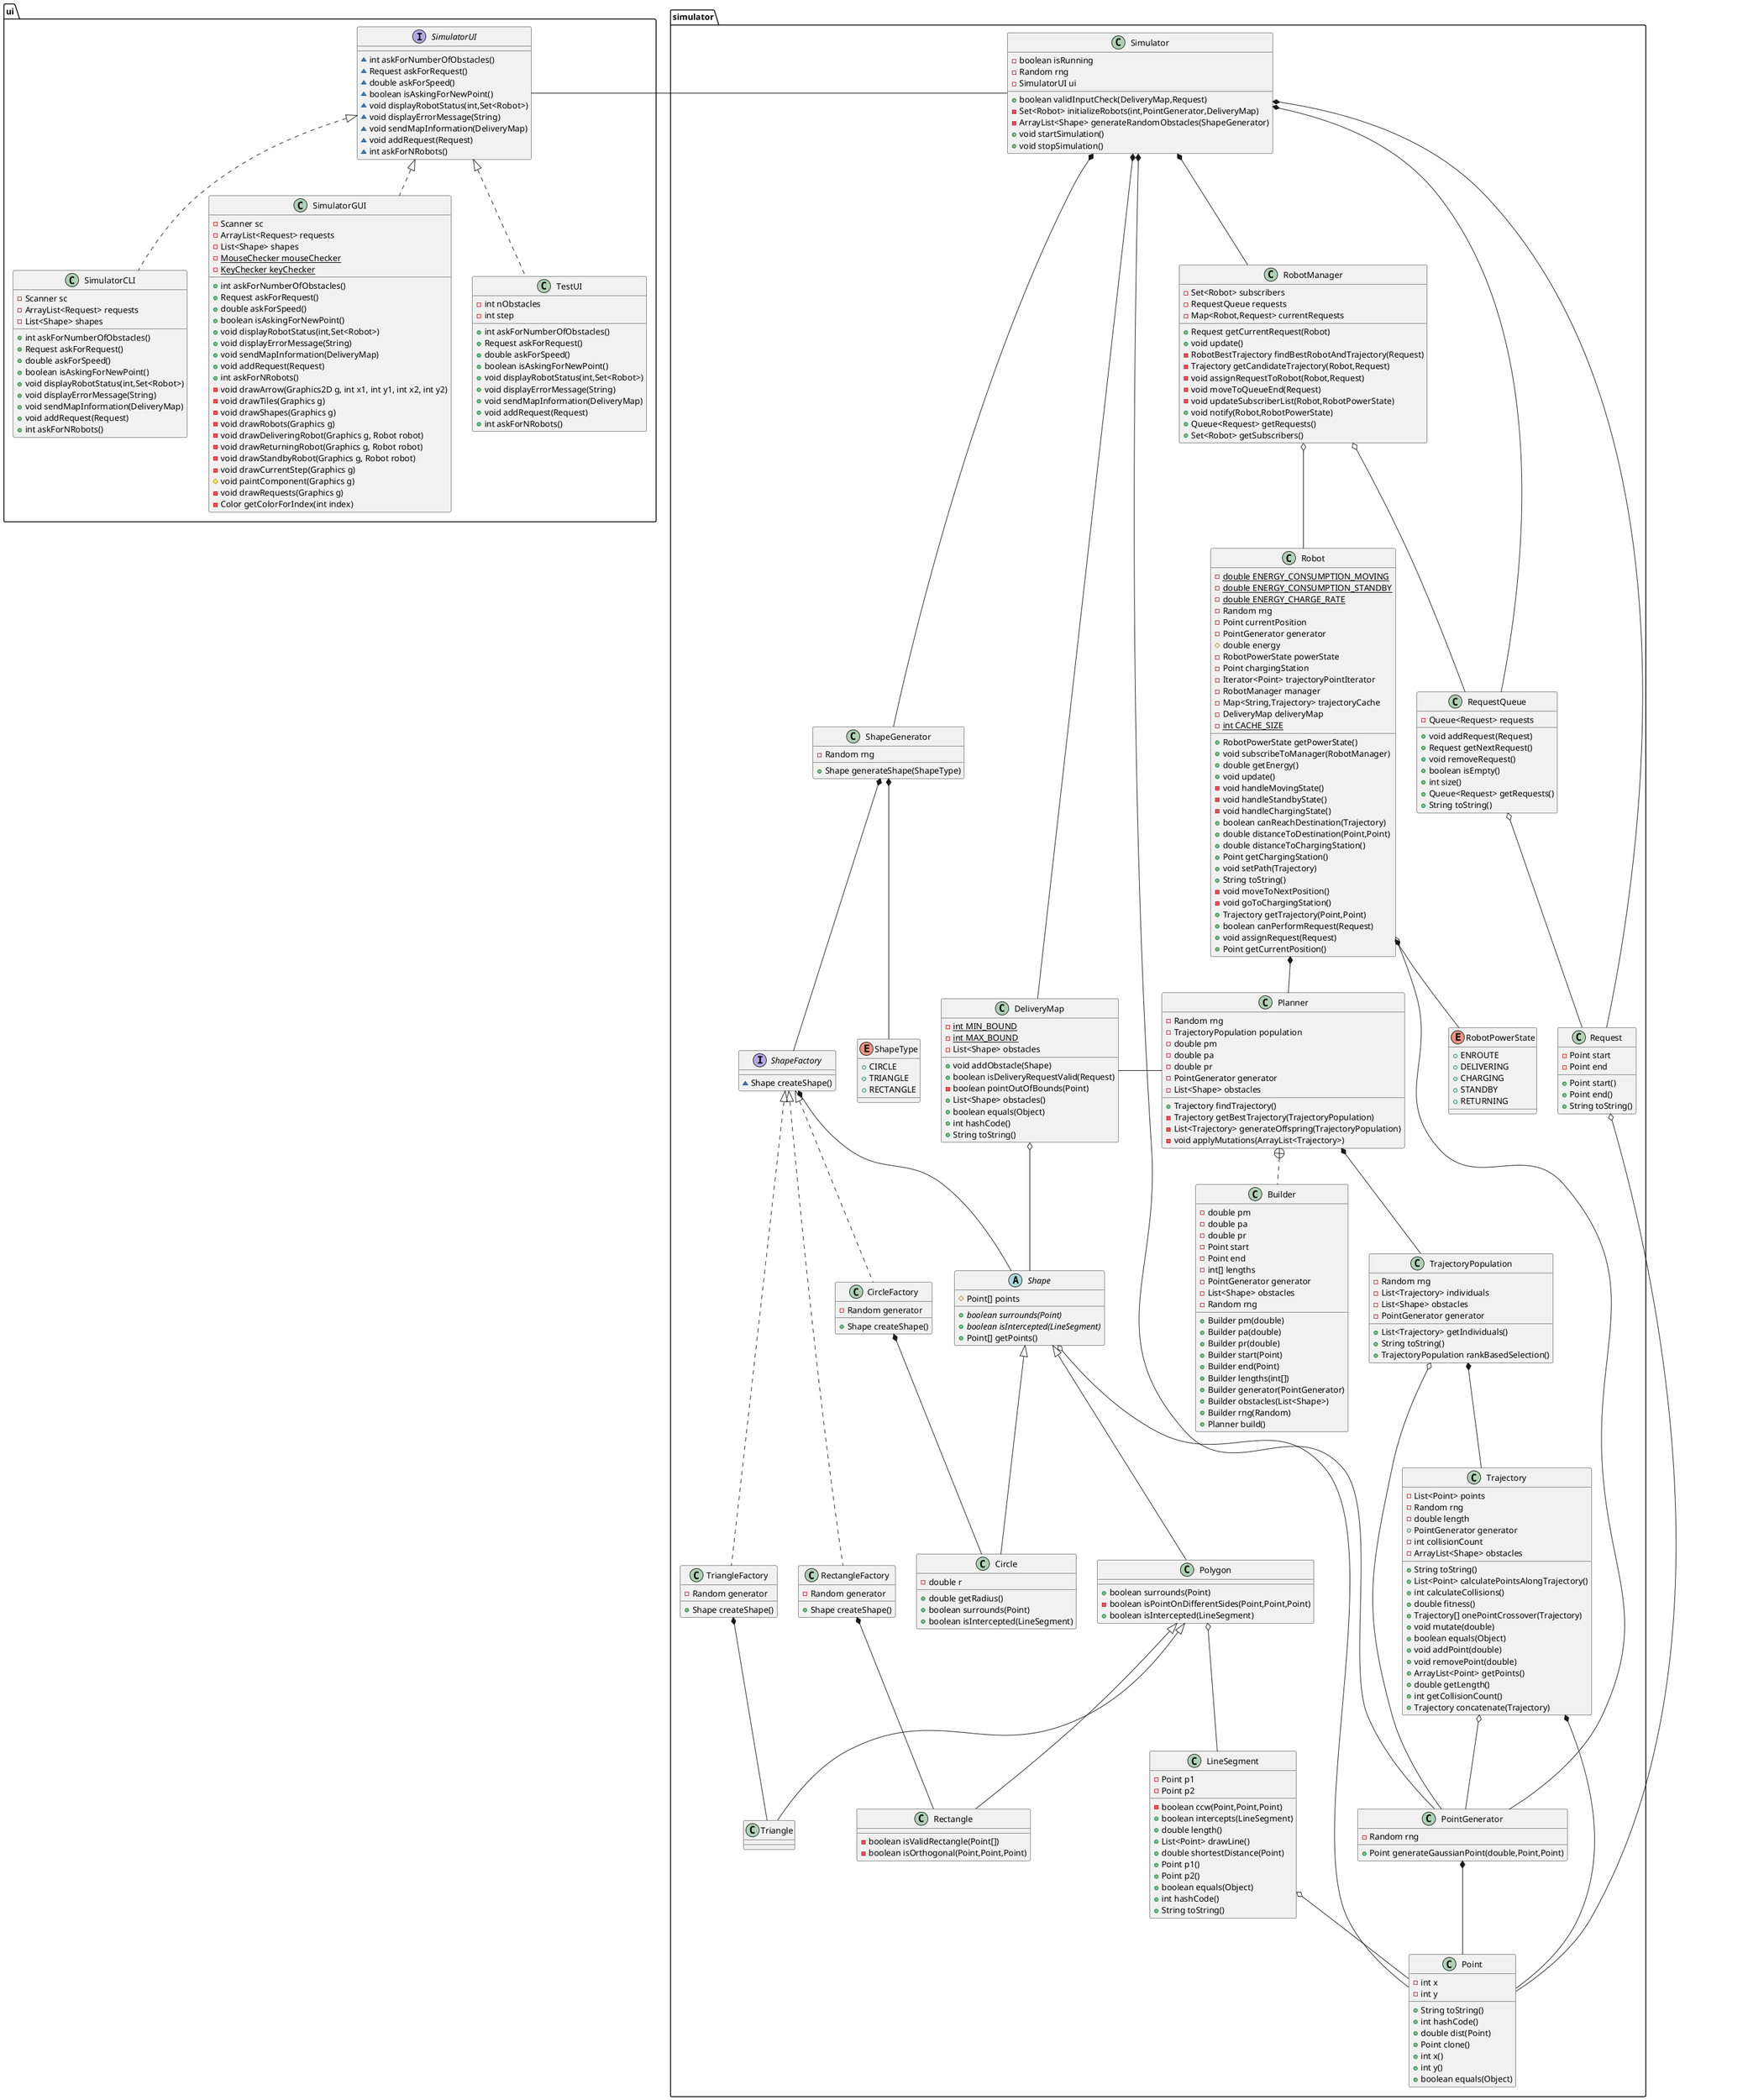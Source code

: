 @startuml


enum simulator.ShapeType {
+  CIRCLE
+  TRIANGLE
+  RECTANGLE
}
class simulator.Triangle {
}
class simulator.RequestQueue {
- Queue<Request> requests
+ void addRequest(Request)
+ Request getNextRequest()
+ void removeRequest()
+ boolean isEmpty()
+ int size()
+ Queue<Request> getRequests()
+ String toString()
}


class simulator.Polygon {
+ boolean surrounds(Point)
- boolean isPointOnDifferentSides(Point,Point,Point)
+ boolean isIntercepted(LineSegment)
}
class simulator.TriangleFactory {
- Random generator
+ Shape createShape()
}
class simulator.Planner {
- Random rng
- TrajectoryPopulation population
- double pm
- double pa
- double pr
- PointGenerator generator
- List<Shape> obstacles
+ Trajectory findTrajectory()
- Trajectory getBestTrajectory(TrajectoryPopulation)
- List<Trajectory> generateOffspring(TrajectoryPopulation)
- void applyMutations(ArrayList<Trajectory>)
}
class simulator.Builder {
- double pm
- double pa
- double pr
- Point start
- Point end
- int[] lengths
- PointGenerator generator
- List<Shape> obstacles
- Random rng
+ Builder pm(double)
+ Builder pa(double)
+ Builder pr(double)
+ Builder start(Point)
+ Builder end(Point)
+ Builder lengths(int[])
+ Builder generator(PointGenerator)
+ Builder obstacles(List<Shape>)
+ Builder rng(Random)
+ Planner build()
}
class simulator.Robot {
- {static} double ENERGY_CONSUMPTION_MOVING
- {static} double ENERGY_CONSUMPTION_STANDBY
- {static} double ENERGY_CHARGE_RATE
- Random rng
- Point currentPosition
- PointGenerator generator
# double energy
- RobotPowerState powerState
- Point chargingStation
- Iterator<Point> trajectoryPointIterator
- RobotManager manager
- Map<String,Trajectory> trajectoryCache
- DeliveryMap deliveryMap
- {static} int CACHE_SIZE
+ RobotPowerState getPowerState()
+ void subscribeToManager(RobotManager)
+ double getEnergy()
+ void update()
- void handleMovingState()
- void handleStandbyState()
- void handleChargingState()
+ boolean canReachDestination(Trajectory)
+ double distanceToDestination(Point,Point)
+ double distanceToChargingStation()
+ Point getChargingStation()
+ void setPath(Trajectory)
+ String toString()
- void moveToNextPosition()
- void goToChargingStation()
+ Trajectory getTrajectory(Point,Point)
+ boolean canPerformRequest(Request)
+ void assignRequest(Request)
+ Point getCurrentPosition()
}

class simulator.Rectangle {
- boolean isValidRectangle(Point[])
- boolean isOrthogonal(Point,Point,Point)
}
class simulator.DeliveryMap {
- {static} int MIN_BOUND
- {static} int MAX_BOUND
- List<Shape> obstacles
+ void addObstacle(Shape)
+ boolean isDeliveryRequestValid(Request)
- boolean pointOutOfBounds(Point)
+ List<Shape> obstacles()
+ boolean equals(Object)
+ int hashCode()
+ String toString()
}
class simulator.Point {
- int x
- int y
+ String toString()
+ int hashCode()
+ double dist(Point)
+ Point clone()
+ int x()
+ int y()
+ boolean equals(Object)
}

class simulator.Simulator {
- boolean isRunning
- Random rng
- SimulatorUI ui
+ boolean validInputCheck(DeliveryMap,Request)
- Set<Robot> initializeRobots(int,PointGenerator,DeliveryMap)
- ArrayList<Shape> generateRandomObstacles(ShapeGenerator)
+ void startSimulation()
+ void stopSimulation()
}
class simulator.LineSegment {
- Point p1
- Point p2
- boolean ccw(Point,Point,Point)
+ boolean intercepts(LineSegment)
+ double length()
+ List<Point> drawLine()
+ double shortestDistance(Point)
+ Point p1()
+ Point p2()
+ boolean equals(Object)
+ int hashCode()
+ String toString()
}
class simulator.Request {
- Point start
- Point end
+ Point start()
+ Point end()
+ String toString()
}
class simulator.ShapeGenerator {
- Random rng
+ Shape generateShape(ShapeType)
}
abstract class simulator.Shape {
# Point[] points
+ {abstract}boolean surrounds(Point)
+ {abstract}boolean isIntercepted(LineSegment)
+ Point[] getPoints()
}
class simulator.TrajectoryPopulation {
- Random rng
- List<Trajectory> individuals
- List<Shape> obstacles
- PointGenerator generator
+ List<Trajectory> getIndividuals()
+ String toString()
+ TrajectoryPopulation rankBasedSelection()
}
class simulator.PointGenerator {
- Random rng
+ Point generateGaussianPoint(double,Point,Point)
}

interface ui.SimulatorUI {
~ int askForNumberOfObstacles()
~ Request askForRequest()
~ double askForSpeed()
~ boolean isAskingForNewPoint()
~ void displayRobotStatus(int,Set<Robot>)
~ void displayErrorMessage(String)
~ void sendMapInformation(DeliveryMap)
~ void addRequest(Request)
~ int askForNRobots()
}
class simulator.RectangleFactory {
- Random generator
+ Shape createShape()
}
class ui.SimulatorCLI {
- Scanner sc
- ArrayList<Request> requests
- List<Shape> shapes
+ int askForNumberOfObstacles()
+ Request askForRequest()
+ double askForSpeed()
+ boolean isAskingForNewPoint()
+ void displayRobotStatus(int,Set<Robot>)
+ void displayErrorMessage(String)
+ void sendMapInformation(DeliveryMap)
+ void addRequest(Request)
+ int askForNRobots()
}

class ui.SimulatorGUI {
- Scanner sc
- ArrayList<Request> requests
- List<Shape> shapes
+ int askForNumberOfObstacles()
+ Request askForRequest()
+ double askForSpeed()
+ boolean isAskingForNewPoint()
+ void displayRobotStatus(int,Set<Robot>)
+ void displayErrorMessage(String)
+ void sendMapInformation(DeliveryMap)
+ void addRequest(Request)
+ int askForNRobots()
- void drawArrow(Graphics2D g, int x1, int y1, int x2, int y2)
- void drawTiles(Graphics g)
- void drawShapes(Graphics g)
- void drawRobots(Graphics g)
-  void drawDeliveringRobot(Graphics g, Robot robot)
- void drawReturningRobot(Graphics g, Robot robot)
-void drawStandbyRobot(Graphics g, Robot robot)
-void drawCurrentStep(Graphics g)
# void paintComponent(Graphics g)
-void drawRequests(Graphics g)
- Color getColorForIndex(int index)
-{static}MouseChecker mouseChecker
-{static}KeyChecker keyChecker
}

class simulator.Circle {
- double r
+ double getRadius()
+ boolean surrounds(Point)
+ boolean isIntercepted(LineSegment)
}
class simulator.Trajectory {
- List<Point> points
- Random rng
- double length
+ PointGenerator generator
- int collisionCount
- ArrayList<Shape> obstacles
+ String toString()
+ List<Point> calculatePointsAlongTrajectory()
+ int calculateCollisions()
+ double fitness()
+ Trajectory[] onePointCrossover(Trajectory)
+ void mutate(double)
+ boolean equals(Object)
+ void addPoint(double)
+ void removePoint(double)
+ ArrayList<Point> getPoints()
+ double getLength()
+ int getCollisionCount()
+ Trajectory concatenate(Trajectory)
}


enum simulator.RobotPowerState {
+  ENROUTE
+  DELIVERING
+  CHARGING
+  STANDBY
+  RETURNING
}

class ui.TestUI {
- int nObstacles
- int step
+ int askForNumberOfObstacles()
+ Request askForRequest()
+ double askForSpeed()
+ boolean isAskingForNewPoint()
+ void displayRobotStatus(int,Set<Robot>)
+ void displayErrorMessage(String)
+ void sendMapInformation(DeliveryMap)
+ void addRequest(Request)
+ int askForNRobots()
}

class simulator.CircleFactory {
- Random generator
+ Shape createShape()
}
interface simulator.ShapeFactory {
~ Shape createShape()
}
class simulator.RobotManager {
- Set<Robot> subscribers
- RequestQueue requests
- Map<Robot,Request> currentRequests
+ Request getCurrentRequest(Robot)
+ void update()
- RobotBestTrajectory findBestRobotAndTrajectory(Request)
- Trajectory getCandidateTrajectory(Robot,Request)
- void assignRequestToRobot(Robot,Request)
- void moveToQueueEnd(Request)
- void updateSubscriberList(Robot,RobotPowerState)
+ void notify(Robot,RobotPowerState)
+ Queue<Request> getRequests()
+ Set<Robot> getSubscribers()
}



simulator.Polygon <|-- simulator.Triangle
simulator.Planner +.. simulator.Builder
ui.SimulatorUI <|.. ui.SimulatorCLI
ui.SimulatorUI <|.. ui.SimulatorGUI

simulator.Shape <|-- simulator.Circle
ui.SimulatorUI <|.. ui.TestUI
simulator.ShapeFactory <|.. simulator.CircleFactory

simulator.Polygon <|-- simulator.Rectangle
simulator.ShapeFactory <|.. simulator.TriangleFactory



simulator.Shape <|-- simulator.Polygon

simulator.ShapeGenerator *-- simulator.ShapeType
simulator.ShapeFactory <|.. simulator.RectangleFactory
ui.SimulatorUI - simulator.Simulator
simulator.Robot *-- simulator.RobotPowerState
simulator.TrajectoryPopulation *-- simulator.Trajectory
simulator.Planner *-- simulator.TrajectoryPopulation
simulator.Robot *-- simulator.Planner
simulator.Simulator *-- simulator.DeliveryMap
simulator.Simulator *-- simulator.RobotManager
simulator.Simulator *-- simulator.PointGenerator
simulator.Simulator *-- simulator.ShapeGenerator
simulator.RobotManager o-- simulator.Robot
simulator.DeliveryMap o-- simulator.Shape
simulator.ShapeFactory *-- simulator.Shape
simulator.LineSegment o-- simulator.Point
simulator.Request o-- simulator.Point
simulator.Polygon o-- simulator.LineSegment
simulator.Robot o-- simulator.PointGenerator
simulator.Trajectory o-- simulator.PointGenerator
simulator.TrajectoryPopulation o-- simulator.PointGenerator
simulator.Shape o-- simulator.Point
simulator.Simulator *-- simulator.RequestQueue
simulator.RobotManager o-- simulator.RequestQueue
simulator.RequestQueue o-- simulator.Request
simulator.Simulator *-- simulator.Request
simulator.Trajectory *-- simulator.Point
simulator.Planner - simulator.DeliveryMap

simulator.CircleFactory *-- simulator.Circle
simulator.RectangleFactory *-- simulator.Rectangle
simulator.TriangleFactory *-- simulator.Triangle
simulator.ShapeGenerator *-- simulator.ShapeFactory
simulator.PointGenerator *-- simulator.Point
@enduml